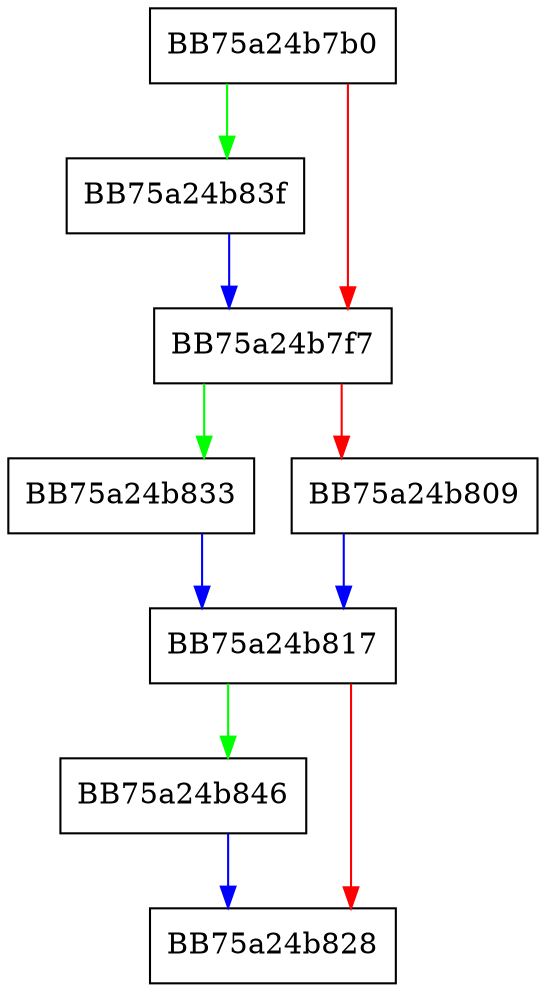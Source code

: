 digraph AddSymbolByOrdinal {
  node [shape="box"];
  graph [splines=ortho];
  BB75a24b7b0 -> BB75a24b83f [color="green"];
  BB75a24b7b0 -> BB75a24b7f7 [color="red"];
  BB75a24b7f7 -> BB75a24b833 [color="green"];
  BB75a24b7f7 -> BB75a24b809 [color="red"];
  BB75a24b809 -> BB75a24b817 [color="blue"];
  BB75a24b817 -> BB75a24b846 [color="green"];
  BB75a24b817 -> BB75a24b828 [color="red"];
  BB75a24b833 -> BB75a24b817 [color="blue"];
  BB75a24b83f -> BB75a24b7f7 [color="blue"];
  BB75a24b846 -> BB75a24b828 [color="blue"];
}